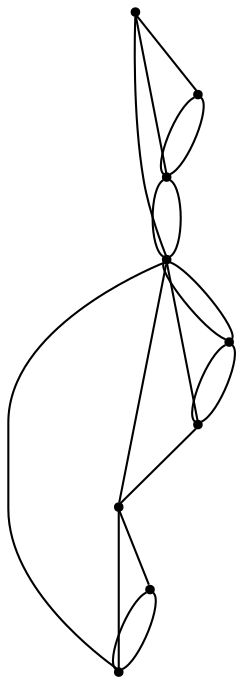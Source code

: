 graph {
  node [shape=point,comment="{\"directed\":false,\"doi\":\"10.1007/978-3-030-68766-3_13\",\"figure\":\"? (2)\"}"]

  v0 [pos="887.5341000443417,377.9014143759923"]
  v1 [pos="826.6389856751375,377.90141437599226"]
  v2 [pos="765.7427903028323,377.90141437599226"]
  v3 [pos="704.8456252071572,377.9014143759923"]
  v4 [pos="643.9494775261653,377.9014143759923"]
  v5 [pos="583.0512314273894,377.90141437599226"]
  v6 [pos="400.36378990199256,377.9014143759923"]
  v7 [pos="334.39077474620893,377.9014143759923"]
  v8 [pos="273.4977389234081,377.9014143759923"]

  v8 -- v7 [id="-3",pos="273.4977389234081,377.9014143759923 334.39077474620893,377.9014143759923 334.39077474620893,377.9014143759923 334.39077474620893,377.9014143759923"]
  v7 -- v6 [id="-4",pos="334.39077474620893,377.9014143759923 400.36378990199256,377.9014143759923 400.36378990199256,377.9014143759923 400.36378990199256,377.9014143759923"]
  v6 -- v5 [id="-5",pos="400.36378990199256,377.9014143759923 583.0512314273894,377.90141437599226 583.0512314273894,377.90141437599226 583.0512314273894,377.90141437599226"]
  v5 -- v4 [id="-6",pos="583.0512314273894,377.90141437599226 643.9494775261653,377.9014143759923 643.9494775261653,377.9014143759923 643.9494775261653,377.9014143759923"]
  v4 -- v3 [id="-7",pos="643.9494775261653,377.9014143759923 704.8456252071572,377.9014143759923 704.8456252071572,377.9014143759923 704.8456252071572,377.9014143759923"]
  v3 -- v2 [id="-8",pos="704.8456252071572,377.9014143759923 765.7427903028323,377.90141437599226 765.7427903028323,377.90141437599226 765.7427903028323,377.90141437599226"]
  v2 -- v1 [id="-9",pos="765.7427903028323,377.90141437599226 826.6389856751375,377.90141437599226 826.6389856751375,377.90141437599226 826.6389856751375,377.90141437599226"]
  v1 -- v0 [id="-10",pos="826.6389856751375,377.90141437599226 887.5341000443417,377.9014143759923 887.5341000443417,377.9014143759923 887.5341000443417,377.9014143759923"]
  v8 -- v6 [id="-12",pos="273.4977389234081,377.9014143759923 273.24769734219166,413.06491738967065 301.5563706634505,441.5607955088436 336.5869438253458,441.67747882527067 371.6217138228092,441.7899653575646 400.11374434649997,413.48583576192607 400.36378990199256,377.9014143759923"]
  v8 -- v5 [id="-13",pos="273.4977389234081,377.9014143759923 274.76459904637517,463.5140143398371 345.1966566105977,531.6740331357566 430.676945017238,530.2738333386324 514.1860560636609,528.9027884737052 581.5509898886428,461.5387279412055 583.0512314273894,377.90141437599226"]
  v7 -- v6 [id="-14",pos="334.39077474620893,377.9014143759923 334.2615789785512,396.25412625591315 349.0305930788574,411.01879436188386 367.2460040357634,411.01879436188386 385.4655800340287,411.01879436188386 400.2304290929756,396.25412625591315 400.36378990199256,377.9014143759923"]
  v6 -- v5 [id="-16",pos="400.36378990199256,377.9014143759923 400.2304290929756,428.48387050075087 441.12442666237695,469.37736688720463 491.5741419071219,469.37736688720463 542.0238571518668,469.37736688720463 582.917886515477,428.48387050075087 583.0512314273894,377.90141437599226"]
  v5 -- v4 [id="-17",pos="583.0512314273894,377.90141437599226 582.917886515477,394.849761468475 596.5492084405411,408.48091633268655 613.3644024397393,408.48091633268655 630.1837296860879,408.48091633268655 643.8151151995697,394.849761468475 643.9494775261653,377.9014143759923"]
  v5 -- v3 [id="-18",pos="583.0512314273894,377.90141437599226 582.917886515477,411.66471759254637 610.1805939540229,438.9312241051025 643.8151151995697,438.9312241051025 677.4496364451164,438.9312241051025 704.7122802952447,411.66471759254637 704.8456252071572,377.9014143759923"]
  v5 -- v2 [id="-19",pos="583.0512314273894,377.90141437599226 581.242586062808,423.39978446172836 620.769718799584,465.65179894834847 671.2111039616105,467.33121206559866 721.6482922880689,469.01062518284886 763.9008881957948,429.4881736613222 765.7427903028323,377.90141437599226"]
  v5 -- v0 [id="-20",pos="583.0512314273894,377.90141437599226 580.1215858472117,457.01303674861566 645.9904113805973,527.4234061698885 730.0495940343159,530.2279707544509 814.1088402764523,533.0325512359229 884.5201044280876,467.160352081272 887.5341000443417,377.9014143759923"]
  v4 -- v3 [id="-21",pos="643.9494775261653,377.9014143759923 643.8151151995697,394.849761468475 657.4464371246338,408.48091633268655 674.2657643709824,408.48091633268655 691.0809583701806,408.48091633268655 704.7122802952447,394.849761468475 704.8456252071572,377.9014143759923"]
  v2 -- v0 [id="-23",pos="765.7427903028323,377.90141437599226 765.6136422264879,411.66471759254637 792.8762860766161,438.9312241051025 826.5066740750125,438.9312241051025 860.1411953205592,438.9312241051025 887.4038391706875,411.66471759254637 887.5341000443417,377.9014143759923"]
  v1 -- v0 [id="-24",pos="826.6389856751375,377.90141437599226 826.5024772394445,394.849761468475 840.1337991645086,408.48091633268655 856.9531899992749,408.48091633268655 873.7683204100554,408.48091633268655 887.3997059235372,394.849761468475 887.5341000443417,377.9014143759923"]
}